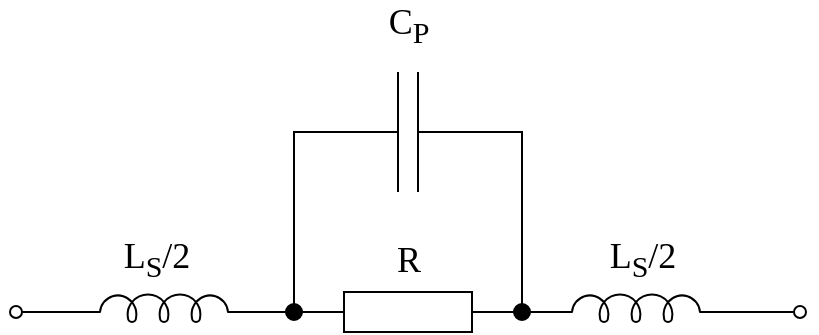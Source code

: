 <mxfile version="24.4.13" type="device">
  <diagram name="Page-1" id="iDxwWD44WBLt02RZWcYJ">
    <mxGraphModel dx="448" dy="357" grid="1" gridSize="1" guides="1" tooltips="1" connect="1" arrows="1" fold="1" page="1" pageScale="1" pageWidth="827" pageHeight="1169" math="0" shadow="0">
      <root>
        <mxCell id="0" />
        <mxCell id="1" parent="0" />
        <mxCell id="EcSJVfE4H8aMHdNwegmC-13" style="edgeStyle=orthogonalEdgeStyle;rounded=0;orthogonalLoop=1;jettySize=auto;html=1;exitX=1;exitY=0.5;exitDx=0;exitDy=0;exitPerimeter=0;entryX=0;entryY=0.5;entryDx=0;entryDy=0;endArrow=none;endFill=0;" parent="1" source="EcSJVfE4H8aMHdNwegmC-1" target="EcSJVfE4H8aMHdNwegmC-10" edge="1">
          <mxGeometry relative="1" as="geometry" />
        </mxCell>
        <mxCell id="EcSJVfE4H8aMHdNwegmC-16" style="edgeStyle=orthogonalEdgeStyle;rounded=0;orthogonalLoop=1;jettySize=auto;html=1;exitX=0;exitY=0.5;exitDx=0;exitDy=0;exitPerimeter=0;entryX=1;entryY=0.5;entryDx=0;entryDy=0;endArrow=none;endFill=0;" parent="1" source="EcSJVfE4H8aMHdNwegmC-1" target="EcSJVfE4H8aMHdNwegmC-14" edge="1">
          <mxGeometry relative="1" as="geometry" />
        </mxCell>
        <mxCell id="EcSJVfE4H8aMHdNwegmC-1" value="" style="pointerEvents=1;verticalLabelPosition=bottom;shadow=0;dashed=0;align=center;html=1;verticalAlign=top;shape=mxgraph.electrical.resistors.resistor_1;" parent="1" vertex="1">
          <mxGeometry x="330" y="330" width="100" height="20" as="geometry" />
        </mxCell>
        <mxCell id="EcSJVfE4H8aMHdNwegmC-17" style="edgeStyle=orthogonalEdgeStyle;rounded=0;orthogonalLoop=1;jettySize=auto;html=1;exitX=0;exitY=0.5;exitDx=0;exitDy=0;exitPerimeter=0;entryX=0.5;entryY=0;entryDx=0;entryDy=0;endArrow=none;endFill=0;" parent="1" source="EcSJVfE4H8aMHdNwegmC-2" target="EcSJVfE4H8aMHdNwegmC-14" edge="1">
          <mxGeometry relative="1" as="geometry">
            <Array as="points">
              <mxPoint x="323" y="250" />
            </Array>
          </mxGeometry>
        </mxCell>
        <mxCell id="EcSJVfE4H8aMHdNwegmC-18" style="edgeStyle=orthogonalEdgeStyle;rounded=0;orthogonalLoop=1;jettySize=auto;html=1;exitX=1;exitY=0.5;exitDx=0;exitDy=0;exitPerimeter=0;entryX=0.5;entryY=0;entryDx=0;entryDy=0;endArrow=none;endFill=0;" parent="1" source="EcSJVfE4H8aMHdNwegmC-2" target="EcSJVfE4H8aMHdNwegmC-10" edge="1">
          <mxGeometry relative="1" as="geometry">
            <Array as="points">
              <mxPoint x="437" y="250" />
            </Array>
          </mxGeometry>
        </mxCell>
        <mxCell id="EcSJVfE4H8aMHdNwegmC-2" value="" style="pointerEvents=1;verticalLabelPosition=bottom;shadow=0;dashed=0;align=center;html=1;verticalAlign=top;shape=mxgraph.electrical.capacitors.capacitor_1;" parent="1" vertex="1">
          <mxGeometry x="330" y="220" width="100" height="60" as="geometry" />
        </mxCell>
        <mxCell id="EcSJVfE4H8aMHdNwegmC-12" style="edgeStyle=orthogonalEdgeStyle;rounded=0;orthogonalLoop=1;jettySize=auto;html=1;exitX=0;exitY=0.645;exitDx=0;exitDy=0;exitPerimeter=0;entryX=1;entryY=0.5;entryDx=0;entryDy=0;endArrow=none;endFill=0;" parent="1" source="EcSJVfE4H8aMHdNwegmC-6" target="EcSJVfE4H8aMHdNwegmC-10" edge="1">
          <mxGeometry relative="1" as="geometry" />
        </mxCell>
        <mxCell id="EcSJVfE4H8aMHdNwegmC-21" style="edgeStyle=orthogonalEdgeStyle;rounded=0;orthogonalLoop=1;jettySize=auto;html=1;exitX=1;exitY=0.645;exitDx=0;exitDy=0;exitPerimeter=0;endArrow=oval;endFill=0;" parent="1" source="EcSJVfE4H8aMHdNwegmC-6" edge="1">
          <mxGeometry relative="1" as="geometry">
            <mxPoint x="576" y="340.07" as="targetPoint" />
          </mxGeometry>
        </mxCell>
        <mxCell id="EcSJVfE4H8aMHdNwegmC-6" value="" style="pointerEvents=1;verticalLabelPosition=bottom;shadow=0;dashed=0;align=center;html=1;verticalAlign=top;shape=mxgraph.electrical.inductors.inductor_5;" parent="1" vertex="1">
          <mxGeometry x="444" y="331" width="100" height="14" as="geometry" />
        </mxCell>
        <mxCell id="EcSJVfE4H8aMHdNwegmC-15" style="edgeStyle=orthogonalEdgeStyle;rounded=0;orthogonalLoop=1;jettySize=auto;html=1;exitX=1;exitY=0.645;exitDx=0;exitDy=0;exitPerimeter=0;entryX=0;entryY=0.5;entryDx=0;entryDy=0;endArrow=none;endFill=0;" parent="1" source="EcSJVfE4H8aMHdNwegmC-7" target="EcSJVfE4H8aMHdNwegmC-14" edge="1">
          <mxGeometry relative="1" as="geometry" />
        </mxCell>
        <mxCell id="EcSJVfE4H8aMHdNwegmC-19" style="edgeStyle=orthogonalEdgeStyle;rounded=0;orthogonalLoop=1;jettySize=auto;html=1;exitX=0;exitY=0.645;exitDx=0;exitDy=0;exitPerimeter=0;endArrow=oval;endFill=0;" parent="1" source="EcSJVfE4H8aMHdNwegmC-7" edge="1">
          <mxGeometry relative="1" as="geometry">
            <mxPoint x="184" y="340" as="targetPoint" />
          </mxGeometry>
        </mxCell>
        <mxCell id="EcSJVfE4H8aMHdNwegmC-7" value="" style="pointerEvents=1;verticalLabelPosition=bottom;shadow=0;dashed=0;align=center;html=1;verticalAlign=top;shape=mxgraph.electrical.inductors.inductor_5;" parent="1" vertex="1">
          <mxGeometry x="208" y="331" width="100" height="14" as="geometry" />
        </mxCell>
        <mxCell id="EcSJVfE4H8aMHdNwegmC-10" value="" style="ellipse;whiteSpace=wrap;html=1;aspect=fixed;fillColor=#000000;" parent="1" vertex="1">
          <mxGeometry x="433" y="336" width="8" height="8" as="geometry" />
        </mxCell>
        <mxCell id="EcSJVfE4H8aMHdNwegmC-14" value="" style="ellipse;whiteSpace=wrap;html=1;aspect=fixed;fillColor=#000000;" parent="1" vertex="1">
          <mxGeometry x="319" y="336" width="8" height="8" as="geometry" />
        </mxCell>
        <mxCell id="EcSJVfE4H8aMHdNwegmC-22" value="&lt;font style=&quot;font-size: 18px;&quot; face=&quot;Times New Roman&quot;&gt;C&lt;sub&gt;P&lt;/sub&gt;&lt;/font&gt;" style="text;strokeColor=none;align=center;fillColor=none;html=1;verticalAlign=middle;whiteSpace=wrap;rounded=0;fontSize=18;" parent="1" vertex="1">
          <mxGeometry x="366.5" y="184" width="27" height="25" as="geometry" />
        </mxCell>
        <mxCell id="EcSJVfE4H8aMHdNwegmC-23" value="&lt;font style=&quot;font-size: 18px;&quot; face=&quot;Times New Roman&quot;&gt;R&lt;/font&gt;" style="text;strokeColor=none;align=center;fillColor=none;html=1;verticalAlign=middle;whiteSpace=wrap;rounded=0;fontSize=18;" parent="1" vertex="1">
          <mxGeometry x="366.5" y="301" width="27" height="25" as="geometry" />
        </mxCell>
        <mxCell id="EcSJVfE4H8aMHdNwegmC-24" value="&lt;font style=&quot;&quot; face=&quot;Times New Roman&quot;&gt;L&lt;sub&gt;S&lt;/sub&gt;/2&lt;/font&gt;" style="text;strokeColor=none;align=center;fillColor=none;html=1;verticalAlign=middle;whiteSpace=wrap;rounded=0;fontSize=18;" parent="1" vertex="1">
          <mxGeometry x="241" y="301" width="27" height="25" as="geometry" />
        </mxCell>
        <mxCell id="EcSJVfE4H8aMHdNwegmC-25" value="&lt;font style=&quot;font-size: 18px;&quot; face=&quot;Times New Roman&quot;&gt;L&lt;sub&gt;S&lt;/sub&gt;/2&lt;/font&gt;" style="text;strokeColor=none;align=center;fillColor=none;html=1;verticalAlign=middle;whiteSpace=wrap;rounded=0;fontSize=18;" parent="1" vertex="1">
          <mxGeometry x="484" y="301" width="27" height="25" as="geometry" />
        </mxCell>
      </root>
    </mxGraphModel>
  </diagram>
</mxfile>
